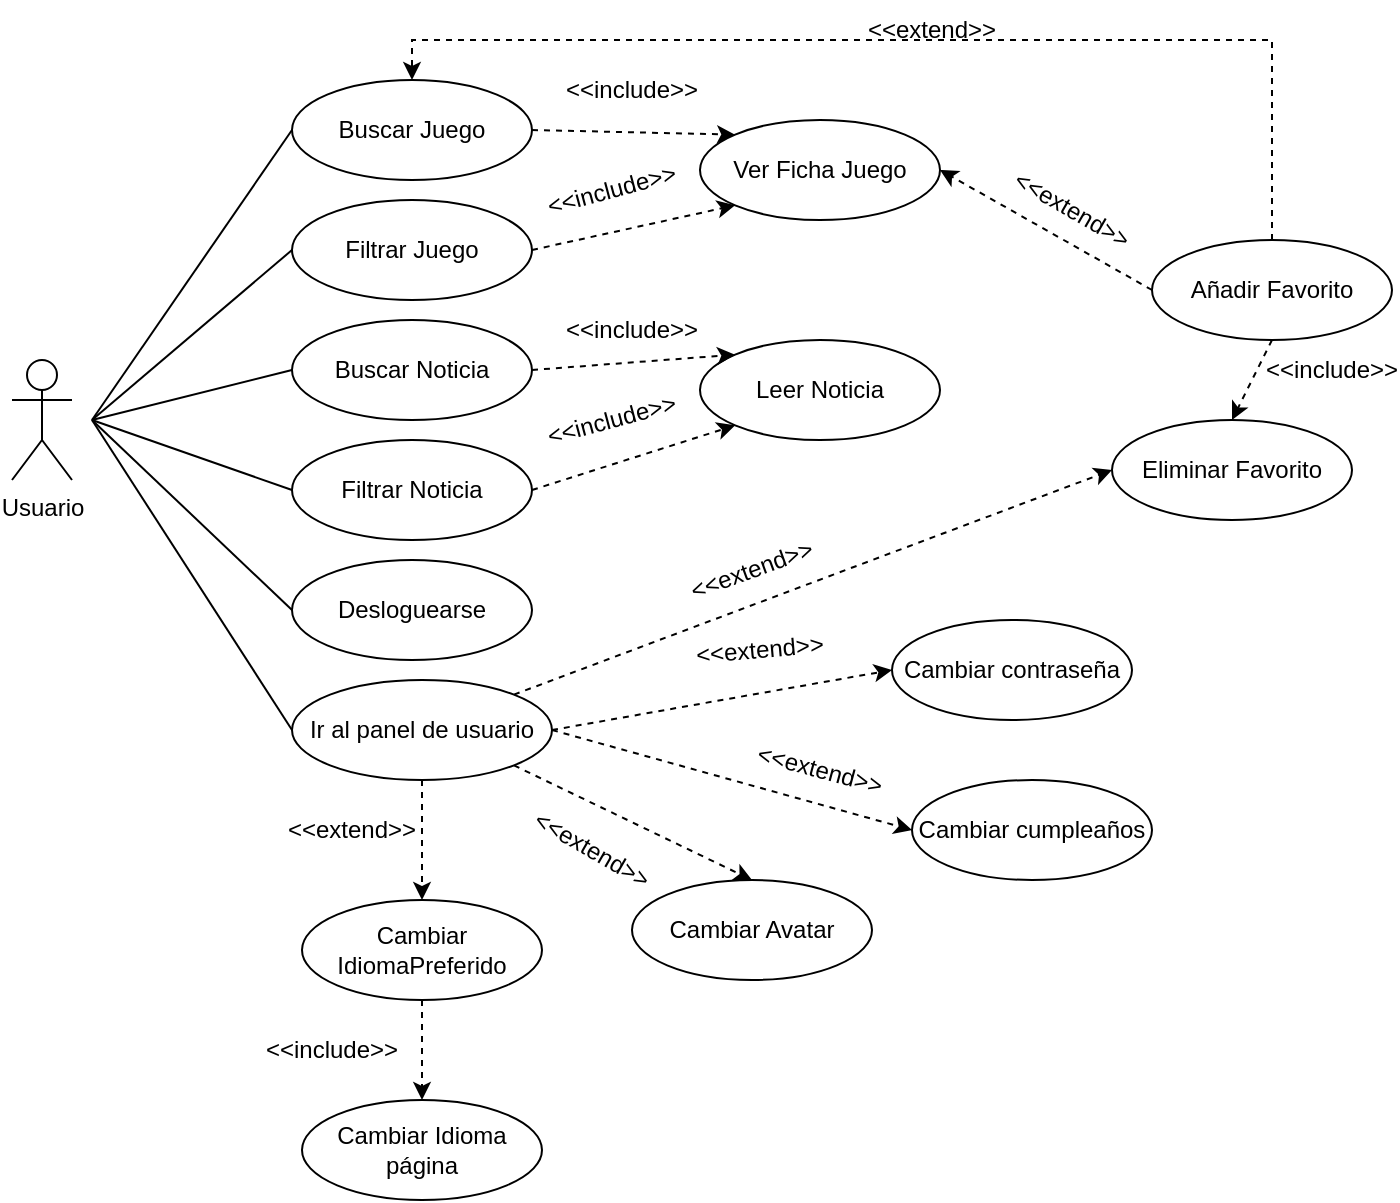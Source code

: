 <mxfile version="21.3.7" type="device">
  <diagram id="C5RBs43oDa-KdzZeNtuy" name="Page-1">
    <mxGraphModel dx="1434" dy="754" grid="1" gridSize="10" guides="1" tooltips="1" connect="1" arrows="1" fold="1" page="1" pageScale="1" pageWidth="827" pageHeight="1169" math="0" shadow="0">
      <root>
        <mxCell id="WIyWlLk6GJQsqaUBKTNV-0" />
        <mxCell id="WIyWlLk6GJQsqaUBKTNV-1" parent="WIyWlLk6GJQsqaUBKTNV-0" />
        <mxCell id="dKmGcgnCZqFfXebVTbLb-64" style="edgeStyle=none;rounded=0;orthogonalLoop=1;jettySize=auto;html=1;exitX=0;exitY=0.5;exitDx=0;exitDy=0;entryX=1;entryY=0.5;entryDx=0;entryDy=0;dashed=1;" edge="1" parent="WIyWlLk6GJQsqaUBKTNV-1" source="dKmGcgnCZqFfXebVTbLb-23" target="dKmGcgnCZqFfXebVTbLb-35">
          <mxGeometry relative="1" as="geometry" />
        </mxCell>
        <mxCell id="dKmGcgnCZqFfXebVTbLb-65" style="edgeStyle=none;rounded=0;orthogonalLoop=1;jettySize=auto;html=1;exitX=0.5;exitY=1;exitDx=0;exitDy=0;entryX=0.5;entryY=0;entryDx=0;entryDy=0;dashed=1;" edge="1" parent="WIyWlLk6GJQsqaUBKTNV-1" source="dKmGcgnCZqFfXebVTbLb-23" target="dKmGcgnCZqFfXebVTbLb-26">
          <mxGeometry relative="1" as="geometry" />
        </mxCell>
        <mxCell id="dKmGcgnCZqFfXebVTbLb-66" style="rounded=0;orthogonalLoop=1;jettySize=auto;html=1;exitX=0.5;exitY=0;exitDx=0;exitDy=0;entryX=0.5;entryY=0;entryDx=0;entryDy=0;edgeStyle=orthogonalEdgeStyle;dashed=1;" edge="1" parent="WIyWlLk6GJQsqaUBKTNV-1" source="dKmGcgnCZqFfXebVTbLb-23" target="dKmGcgnCZqFfXebVTbLb-34">
          <mxGeometry relative="1" as="geometry" />
        </mxCell>
        <mxCell id="dKmGcgnCZqFfXebVTbLb-23" value="&lt;div&gt;Añadir Favorito&lt;/div&gt;" style="ellipse;whiteSpace=wrap;html=1;" vertex="1" parent="WIyWlLk6GJQsqaUBKTNV-1">
          <mxGeometry x="640" y="180" width="120" height="50" as="geometry" />
        </mxCell>
        <mxCell id="dKmGcgnCZqFfXebVTbLb-26" value="&lt;div&gt;Eliminar Favorito&lt;/div&gt;" style="ellipse;whiteSpace=wrap;html=1;" vertex="1" parent="WIyWlLk6GJQsqaUBKTNV-1">
          <mxGeometry x="620" y="270" width="120" height="50" as="geometry" />
        </mxCell>
        <mxCell id="dKmGcgnCZqFfXebVTbLb-27" value="Cambiar contraseña" style="ellipse;whiteSpace=wrap;html=1;" vertex="1" parent="WIyWlLk6GJQsqaUBKTNV-1">
          <mxGeometry x="510" y="370" width="120" height="50" as="geometry" />
        </mxCell>
        <mxCell id="dKmGcgnCZqFfXebVTbLb-29" value="Cambiar Avatar" style="ellipse;whiteSpace=wrap;html=1;" vertex="1" parent="WIyWlLk6GJQsqaUBKTNV-1">
          <mxGeometry x="380" y="500" width="120" height="50" as="geometry" />
        </mxCell>
        <mxCell id="dKmGcgnCZqFfXebVTbLb-30" value="Cambiar cumpleaños" style="ellipse;whiteSpace=wrap;html=1;" vertex="1" parent="WIyWlLk6GJQsqaUBKTNV-1">
          <mxGeometry x="520" y="450" width="120" height="50" as="geometry" />
        </mxCell>
        <mxCell id="dKmGcgnCZqFfXebVTbLb-60" style="edgeStyle=none;rounded=0;orthogonalLoop=1;jettySize=auto;html=1;exitX=0.5;exitY=1;exitDx=0;exitDy=0;entryX=0.5;entryY=0;entryDx=0;entryDy=0;dashed=1;" edge="1" parent="WIyWlLk6GJQsqaUBKTNV-1" source="dKmGcgnCZqFfXebVTbLb-31" target="dKmGcgnCZqFfXebVTbLb-51">
          <mxGeometry relative="1" as="geometry" />
        </mxCell>
        <mxCell id="dKmGcgnCZqFfXebVTbLb-31" value="Cambiar IdiomaPreferido" style="ellipse;whiteSpace=wrap;html=1;" vertex="1" parent="WIyWlLk6GJQsqaUBKTNV-1">
          <mxGeometry x="215" y="510" width="120" height="50" as="geometry" />
        </mxCell>
        <mxCell id="dKmGcgnCZqFfXebVTbLb-32" value="Usuario" style="shape=umlActor;verticalLabelPosition=bottom;verticalAlign=top;html=1;outlineConnect=0;" vertex="1" parent="WIyWlLk6GJQsqaUBKTNV-1">
          <mxGeometry x="70" y="240" width="30" height="60" as="geometry" />
        </mxCell>
        <mxCell id="dKmGcgnCZqFfXebVTbLb-33" style="edgeStyle=none;rounded=0;orthogonalLoop=1;jettySize=auto;html=1;exitX=1;exitY=0.5;exitDx=0;exitDy=0;entryX=0;entryY=0;entryDx=0;entryDy=0;dashed=1;" edge="1" parent="WIyWlLk6GJQsqaUBKTNV-1" source="dKmGcgnCZqFfXebVTbLb-34" target="dKmGcgnCZqFfXebVTbLb-35">
          <mxGeometry relative="1" as="geometry" />
        </mxCell>
        <mxCell id="dKmGcgnCZqFfXebVTbLb-34" value="Buscar Juego" style="ellipse;whiteSpace=wrap;html=1;" vertex="1" parent="WIyWlLk6GJQsqaUBKTNV-1">
          <mxGeometry x="210" y="100" width="120" height="50" as="geometry" />
        </mxCell>
        <mxCell id="dKmGcgnCZqFfXebVTbLb-35" value="Ver Ficha Juego" style="ellipse;whiteSpace=wrap;html=1;" vertex="1" parent="WIyWlLk6GJQsqaUBKTNV-1">
          <mxGeometry x="414" y="120" width="120" height="50" as="geometry" />
        </mxCell>
        <mxCell id="dKmGcgnCZqFfXebVTbLb-36" value="&lt;div&gt;Leer Noticia&lt;/div&gt;" style="ellipse;whiteSpace=wrap;html=1;" vertex="1" parent="WIyWlLk6GJQsqaUBKTNV-1">
          <mxGeometry x="414" y="230" width="120" height="50" as="geometry" />
        </mxCell>
        <mxCell id="dKmGcgnCZqFfXebVTbLb-37" style="edgeStyle=none;rounded=0;orthogonalLoop=1;jettySize=auto;html=1;exitX=1;exitY=0.5;exitDx=0;exitDy=0;entryX=0;entryY=0;entryDx=0;entryDy=0;dashed=1;" edge="1" parent="WIyWlLk6GJQsqaUBKTNV-1" source="dKmGcgnCZqFfXebVTbLb-38" target="dKmGcgnCZqFfXebVTbLb-36">
          <mxGeometry relative="1" as="geometry" />
        </mxCell>
        <mxCell id="dKmGcgnCZqFfXebVTbLb-38" value="&lt;div&gt;Buscar Noticia&lt;/div&gt;" style="ellipse;whiteSpace=wrap;html=1;" vertex="1" parent="WIyWlLk6GJQsqaUBKTNV-1">
          <mxGeometry x="210" y="220" width="120" height="50" as="geometry" />
        </mxCell>
        <mxCell id="dKmGcgnCZqFfXebVTbLb-39" value="Desloguearse" style="ellipse;whiteSpace=wrap;html=1;" vertex="1" parent="WIyWlLk6GJQsqaUBKTNV-1">
          <mxGeometry x="210" y="340" width="120" height="50" as="geometry" />
        </mxCell>
        <mxCell id="dKmGcgnCZqFfXebVTbLb-57" style="rounded=0;orthogonalLoop=1;jettySize=auto;html=1;exitX=1;exitY=0;exitDx=0;exitDy=0;entryX=0;entryY=0.5;entryDx=0;entryDy=0;dashed=1;" edge="1" parent="WIyWlLk6GJQsqaUBKTNV-1" source="dKmGcgnCZqFfXebVTbLb-40" target="dKmGcgnCZqFfXebVTbLb-26">
          <mxGeometry relative="1" as="geometry" />
        </mxCell>
        <mxCell id="dKmGcgnCZqFfXebVTbLb-59" style="edgeStyle=none;rounded=0;orthogonalLoop=1;jettySize=auto;html=1;exitX=0.5;exitY=1;exitDx=0;exitDy=0;entryX=0.5;entryY=0;entryDx=0;entryDy=0;dashed=1;" edge="1" parent="WIyWlLk6GJQsqaUBKTNV-1" source="dKmGcgnCZqFfXebVTbLb-40" target="dKmGcgnCZqFfXebVTbLb-31">
          <mxGeometry relative="1" as="geometry" />
        </mxCell>
        <mxCell id="dKmGcgnCZqFfXebVTbLb-61" style="edgeStyle=none;rounded=0;orthogonalLoop=1;jettySize=auto;html=1;exitX=1;exitY=1;exitDx=0;exitDy=0;entryX=0.5;entryY=0;entryDx=0;entryDy=0;dashed=1;" edge="1" parent="WIyWlLk6GJQsqaUBKTNV-1" source="dKmGcgnCZqFfXebVTbLb-40" target="dKmGcgnCZqFfXebVTbLb-29">
          <mxGeometry relative="1" as="geometry" />
        </mxCell>
        <mxCell id="dKmGcgnCZqFfXebVTbLb-62" style="edgeStyle=none;rounded=0;orthogonalLoop=1;jettySize=auto;html=1;exitX=1;exitY=0.5;exitDx=0;exitDy=0;entryX=0;entryY=0.5;entryDx=0;entryDy=0;dashed=1;" edge="1" parent="WIyWlLk6GJQsqaUBKTNV-1" source="dKmGcgnCZqFfXebVTbLb-40" target="dKmGcgnCZqFfXebVTbLb-30">
          <mxGeometry relative="1" as="geometry" />
        </mxCell>
        <mxCell id="dKmGcgnCZqFfXebVTbLb-63" style="edgeStyle=none;rounded=0;orthogonalLoop=1;jettySize=auto;html=1;exitX=1;exitY=0.5;exitDx=0;exitDy=0;entryX=0;entryY=0.5;entryDx=0;entryDy=0;dashed=1;" edge="1" parent="WIyWlLk6GJQsqaUBKTNV-1" source="dKmGcgnCZqFfXebVTbLb-40" target="dKmGcgnCZqFfXebVTbLb-27">
          <mxGeometry relative="1" as="geometry" />
        </mxCell>
        <mxCell id="dKmGcgnCZqFfXebVTbLb-40" value="&lt;div&gt;Ir al panel de usuario&lt;/div&gt;" style="ellipse;whiteSpace=wrap;html=1;" vertex="1" parent="WIyWlLk6GJQsqaUBKTNV-1">
          <mxGeometry x="210" y="400" width="130" height="50" as="geometry" />
        </mxCell>
        <mxCell id="dKmGcgnCZqFfXebVTbLb-41" style="edgeStyle=none;rounded=0;orthogonalLoop=1;jettySize=auto;html=1;exitX=1;exitY=0.5;exitDx=0;exitDy=0;entryX=0;entryY=1;entryDx=0;entryDy=0;dashed=1;" edge="1" parent="WIyWlLk6GJQsqaUBKTNV-1" source="dKmGcgnCZqFfXebVTbLb-42" target="dKmGcgnCZqFfXebVTbLb-35">
          <mxGeometry relative="1" as="geometry" />
        </mxCell>
        <mxCell id="dKmGcgnCZqFfXebVTbLb-42" value="Filtrar Juego" style="ellipse;whiteSpace=wrap;html=1;" vertex="1" parent="WIyWlLk6GJQsqaUBKTNV-1">
          <mxGeometry x="210" y="160" width="120" height="50" as="geometry" />
        </mxCell>
        <mxCell id="dKmGcgnCZqFfXebVTbLb-43" style="edgeStyle=none;rounded=0;orthogonalLoop=1;jettySize=auto;html=1;exitX=1;exitY=0.5;exitDx=0;exitDy=0;entryX=0;entryY=1;entryDx=0;entryDy=0;dashed=1;" edge="1" parent="WIyWlLk6GJQsqaUBKTNV-1" source="dKmGcgnCZqFfXebVTbLb-44" target="dKmGcgnCZqFfXebVTbLb-36">
          <mxGeometry relative="1" as="geometry" />
        </mxCell>
        <mxCell id="dKmGcgnCZqFfXebVTbLb-44" value="Filtrar Noticia" style="ellipse;whiteSpace=wrap;html=1;" vertex="1" parent="WIyWlLk6GJQsqaUBKTNV-1">
          <mxGeometry x="210" y="280" width="120" height="50" as="geometry" />
        </mxCell>
        <mxCell id="dKmGcgnCZqFfXebVTbLb-45" value="" style="endArrow=none;html=1;rounded=0;entryX=0;entryY=0.5;entryDx=0;entryDy=0;" edge="1" parent="WIyWlLk6GJQsqaUBKTNV-1" target="dKmGcgnCZqFfXebVTbLb-34">
          <mxGeometry width="50" height="50" relative="1" as="geometry">
            <mxPoint x="110" y="270" as="sourcePoint" />
            <mxPoint x="350" y="250" as="targetPoint" />
            <Array as="points" />
          </mxGeometry>
        </mxCell>
        <mxCell id="dKmGcgnCZqFfXebVTbLb-46" value="" style="endArrow=none;html=1;rounded=0;entryX=0;entryY=0.5;entryDx=0;entryDy=0;" edge="1" parent="WIyWlLk6GJQsqaUBKTNV-1" target="dKmGcgnCZqFfXebVTbLb-44">
          <mxGeometry width="50" height="50" relative="1" as="geometry">
            <mxPoint x="110" y="270" as="sourcePoint" />
            <mxPoint x="200" y="165" as="targetPoint" />
          </mxGeometry>
        </mxCell>
        <mxCell id="dKmGcgnCZqFfXebVTbLb-47" value="" style="endArrow=none;html=1;rounded=0;entryX=0;entryY=0.5;entryDx=0;entryDy=0;" edge="1" parent="WIyWlLk6GJQsqaUBKTNV-1" target="dKmGcgnCZqFfXebVTbLb-39">
          <mxGeometry width="50" height="50" relative="1" as="geometry">
            <mxPoint x="110" y="270" as="sourcePoint" />
            <mxPoint x="210" y="175" as="targetPoint" />
          </mxGeometry>
        </mxCell>
        <mxCell id="dKmGcgnCZqFfXebVTbLb-48" value="" style="endArrow=none;html=1;rounded=0;entryX=0;entryY=0.5;entryDx=0;entryDy=0;" edge="1" parent="WIyWlLk6GJQsqaUBKTNV-1" target="dKmGcgnCZqFfXebVTbLb-40">
          <mxGeometry width="50" height="50" relative="1" as="geometry">
            <mxPoint x="110" y="270" as="sourcePoint" />
            <mxPoint x="220" y="185" as="targetPoint" />
          </mxGeometry>
        </mxCell>
        <mxCell id="dKmGcgnCZqFfXebVTbLb-49" value="" style="endArrow=none;html=1;rounded=0;entryX=0;entryY=0.5;entryDx=0;entryDy=0;" edge="1" parent="WIyWlLk6GJQsqaUBKTNV-1" target="dKmGcgnCZqFfXebVTbLb-42">
          <mxGeometry width="50" height="50" relative="1" as="geometry">
            <mxPoint x="110" y="270" as="sourcePoint" />
            <mxPoint x="200" y="165" as="targetPoint" />
            <Array as="points" />
          </mxGeometry>
        </mxCell>
        <mxCell id="dKmGcgnCZqFfXebVTbLb-50" value="" style="endArrow=none;html=1;rounded=0;entryX=0;entryY=0.5;entryDx=0;entryDy=0;" edge="1" parent="WIyWlLk6GJQsqaUBKTNV-1" target="dKmGcgnCZqFfXebVTbLb-38">
          <mxGeometry width="50" height="50" relative="1" as="geometry">
            <mxPoint x="110" y="270" as="sourcePoint" />
            <mxPoint x="630" y="395" as="targetPoint" />
          </mxGeometry>
        </mxCell>
        <mxCell id="dKmGcgnCZqFfXebVTbLb-51" value="Cambiar Idioma página" style="ellipse;whiteSpace=wrap;html=1;" vertex="1" parent="WIyWlLk6GJQsqaUBKTNV-1">
          <mxGeometry x="215" y="610" width="120" height="50" as="geometry" />
        </mxCell>
        <mxCell id="dKmGcgnCZqFfXebVTbLb-53" value="&amp;lt;&amp;lt;include&amp;gt;&amp;gt;" style="text;html=1;strokeColor=none;fillColor=none;align=center;verticalAlign=middle;whiteSpace=wrap;rounded=0;" vertex="1" parent="WIyWlLk6GJQsqaUBKTNV-1">
          <mxGeometry x="350" y="90" width="60" height="30" as="geometry" />
        </mxCell>
        <mxCell id="dKmGcgnCZqFfXebVTbLb-54" value="&amp;lt;&amp;lt;include&amp;gt;&amp;gt;" style="text;html=1;strokeColor=none;fillColor=none;align=center;verticalAlign=middle;whiteSpace=wrap;rounded=0;" vertex="1" parent="WIyWlLk6GJQsqaUBKTNV-1">
          <mxGeometry x="350" y="210" width="60" height="30" as="geometry" />
        </mxCell>
        <mxCell id="dKmGcgnCZqFfXebVTbLb-55" value="&amp;lt;&amp;lt;include&amp;gt;&amp;gt;" style="text;html=1;strokeColor=none;fillColor=none;align=center;verticalAlign=middle;whiteSpace=wrap;rounded=0;rotation=-15;" vertex="1" parent="WIyWlLk6GJQsqaUBKTNV-1">
          <mxGeometry x="340" y="140" width="60" height="30" as="geometry" />
        </mxCell>
        <mxCell id="dKmGcgnCZqFfXebVTbLb-56" value="&amp;lt;&amp;lt;include&amp;gt;&amp;gt;" style="text;html=1;strokeColor=none;fillColor=none;align=center;verticalAlign=middle;whiteSpace=wrap;rounded=0;rotation=-15;" vertex="1" parent="WIyWlLk6GJQsqaUBKTNV-1">
          <mxGeometry x="340" y="255" width="60" height="30" as="geometry" />
        </mxCell>
        <mxCell id="dKmGcgnCZqFfXebVTbLb-67" value="&amp;lt;&amp;lt;include&amp;gt;&amp;gt;" style="text;html=1;strokeColor=none;fillColor=none;align=center;verticalAlign=middle;whiteSpace=wrap;rounded=0;rotation=0;" vertex="1" parent="WIyWlLk6GJQsqaUBKTNV-1">
          <mxGeometry x="200" y="570" width="60" height="30" as="geometry" />
        </mxCell>
        <mxCell id="dKmGcgnCZqFfXebVTbLb-68" value="&amp;lt;&amp;lt;extend&amp;gt;&amp;gt;" style="text;html=1;strokeColor=none;fillColor=none;align=center;verticalAlign=middle;whiteSpace=wrap;rounded=0;rotation=0;" vertex="1" parent="WIyWlLk6GJQsqaUBKTNV-1">
          <mxGeometry x="210" y="460" width="60" height="30" as="geometry" />
        </mxCell>
        <mxCell id="dKmGcgnCZqFfXebVTbLb-70" value="&amp;lt;&amp;lt;extend&amp;gt;&amp;gt;" style="text;html=1;strokeColor=none;fillColor=none;align=center;verticalAlign=middle;whiteSpace=wrap;rounded=0;rotation=30;" vertex="1" parent="WIyWlLk6GJQsqaUBKTNV-1">
          <mxGeometry x="570" y="150" width="60" height="30" as="geometry" />
        </mxCell>
        <mxCell id="dKmGcgnCZqFfXebVTbLb-72" value="&amp;lt;&amp;lt;extend&amp;gt;&amp;gt;" style="text;html=1;strokeColor=none;fillColor=none;align=center;verticalAlign=middle;whiteSpace=wrap;rounded=0;rotation=0;" vertex="1" parent="WIyWlLk6GJQsqaUBKTNV-1">
          <mxGeometry x="500" y="60" width="60" height="30" as="geometry" />
        </mxCell>
        <mxCell id="dKmGcgnCZqFfXebVTbLb-73" value="&amp;lt;&amp;lt;extend&amp;gt;&amp;gt;" style="text;html=1;strokeColor=none;fillColor=none;align=center;verticalAlign=middle;whiteSpace=wrap;rounded=0;rotation=-5;" vertex="1" parent="WIyWlLk6GJQsqaUBKTNV-1">
          <mxGeometry x="414" y="370" width="60" height="30" as="geometry" />
        </mxCell>
        <mxCell id="dKmGcgnCZqFfXebVTbLb-74" value="&amp;lt;&amp;lt;extend&amp;gt;&amp;gt;" style="text;html=1;strokeColor=none;fillColor=none;align=center;verticalAlign=middle;whiteSpace=wrap;rounded=0;rotation=-20;" vertex="1" parent="WIyWlLk6GJQsqaUBKTNV-1">
          <mxGeometry x="410" y="330" width="60" height="30" as="geometry" />
        </mxCell>
        <mxCell id="dKmGcgnCZqFfXebVTbLb-75" value="&amp;lt;&amp;lt;extend&amp;gt;&amp;gt;" style="text;html=1;strokeColor=none;fillColor=none;align=center;verticalAlign=middle;whiteSpace=wrap;rounded=0;rotation=15;" vertex="1" parent="WIyWlLk6GJQsqaUBKTNV-1">
          <mxGeometry x="444" y="430" width="60" height="30" as="geometry" />
        </mxCell>
        <mxCell id="dKmGcgnCZqFfXebVTbLb-76" value="&amp;lt;&amp;lt;extend&amp;gt;&amp;gt;" style="text;html=1;strokeColor=none;fillColor=none;align=center;verticalAlign=middle;whiteSpace=wrap;rounded=0;rotation=30;" vertex="1" parent="WIyWlLk6GJQsqaUBKTNV-1">
          <mxGeometry x="330" y="470" width="60" height="30" as="geometry" />
        </mxCell>
        <mxCell id="dKmGcgnCZqFfXebVTbLb-77" value="&amp;lt;&amp;lt;include&amp;gt;&amp;gt;" style="text;html=1;strokeColor=none;fillColor=none;align=center;verticalAlign=middle;whiteSpace=wrap;rounded=0;rotation=0;" vertex="1" parent="WIyWlLk6GJQsqaUBKTNV-1">
          <mxGeometry x="700" y="230" width="60" height="30" as="geometry" />
        </mxCell>
      </root>
    </mxGraphModel>
  </diagram>
</mxfile>
